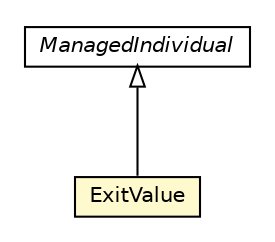 #!/usr/local/bin/dot
#
# Class diagram 
# Generated by UMLGraph version R5_6-24-gf6e263 (http://www.umlgraph.org/)
#

digraph G {
	edge [fontname="Helvetica",fontsize=10,labelfontname="Helvetica",labelfontsize=10];
	node [fontname="Helvetica",fontsize=10,shape=plaintext];
	nodesep=0.25;
	ranksep=0.5;
	// org.universAAL.ontology.device.ExitValue
	c164629 [label=<<table title="org.universAAL.ontology.device.ExitValue" border="0" cellborder="1" cellspacing="0" cellpadding="2" port="p" bgcolor="lemonChiffon" href="./ExitValue.html">
		<tr><td><table border="0" cellspacing="0" cellpadding="1">
<tr><td align="center" balign="center"> ExitValue </td></tr>
		</table></td></tr>
		</table>>, URL="./ExitValue.html", fontname="Helvetica", fontcolor="black", fontsize=10.0];
	//org.universAAL.ontology.device.ExitValue extends org.universAAL.middleware.owl.ManagedIndividual
	c165048:p -> c164629:p [dir=back,arrowtail=empty];
	// org.universAAL.middleware.owl.ManagedIndividual
	c165048 [label=<<table title="org.universAAL.middleware.owl.ManagedIndividual" border="0" cellborder="1" cellspacing="0" cellpadding="2" port="p" href="http://java.sun.com/j2se/1.4.2/docs/api/org/universAAL/middleware/owl/ManagedIndividual.html">
		<tr><td><table border="0" cellspacing="0" cellpadding="1">
<tr><td align="center" balign="center"><font face="Helvetica-Oblique"> ManagedIndividual </font></td></tr>
		</table></td></tr>
		</table>>, URL="http://java.sun.com/j2se/1.4.2/docs/api/org/universAAL/middleware/owl/ManagedIndividual.html", fontname="Helvetica", fontcolor="black", fontsize=10.0];
}

